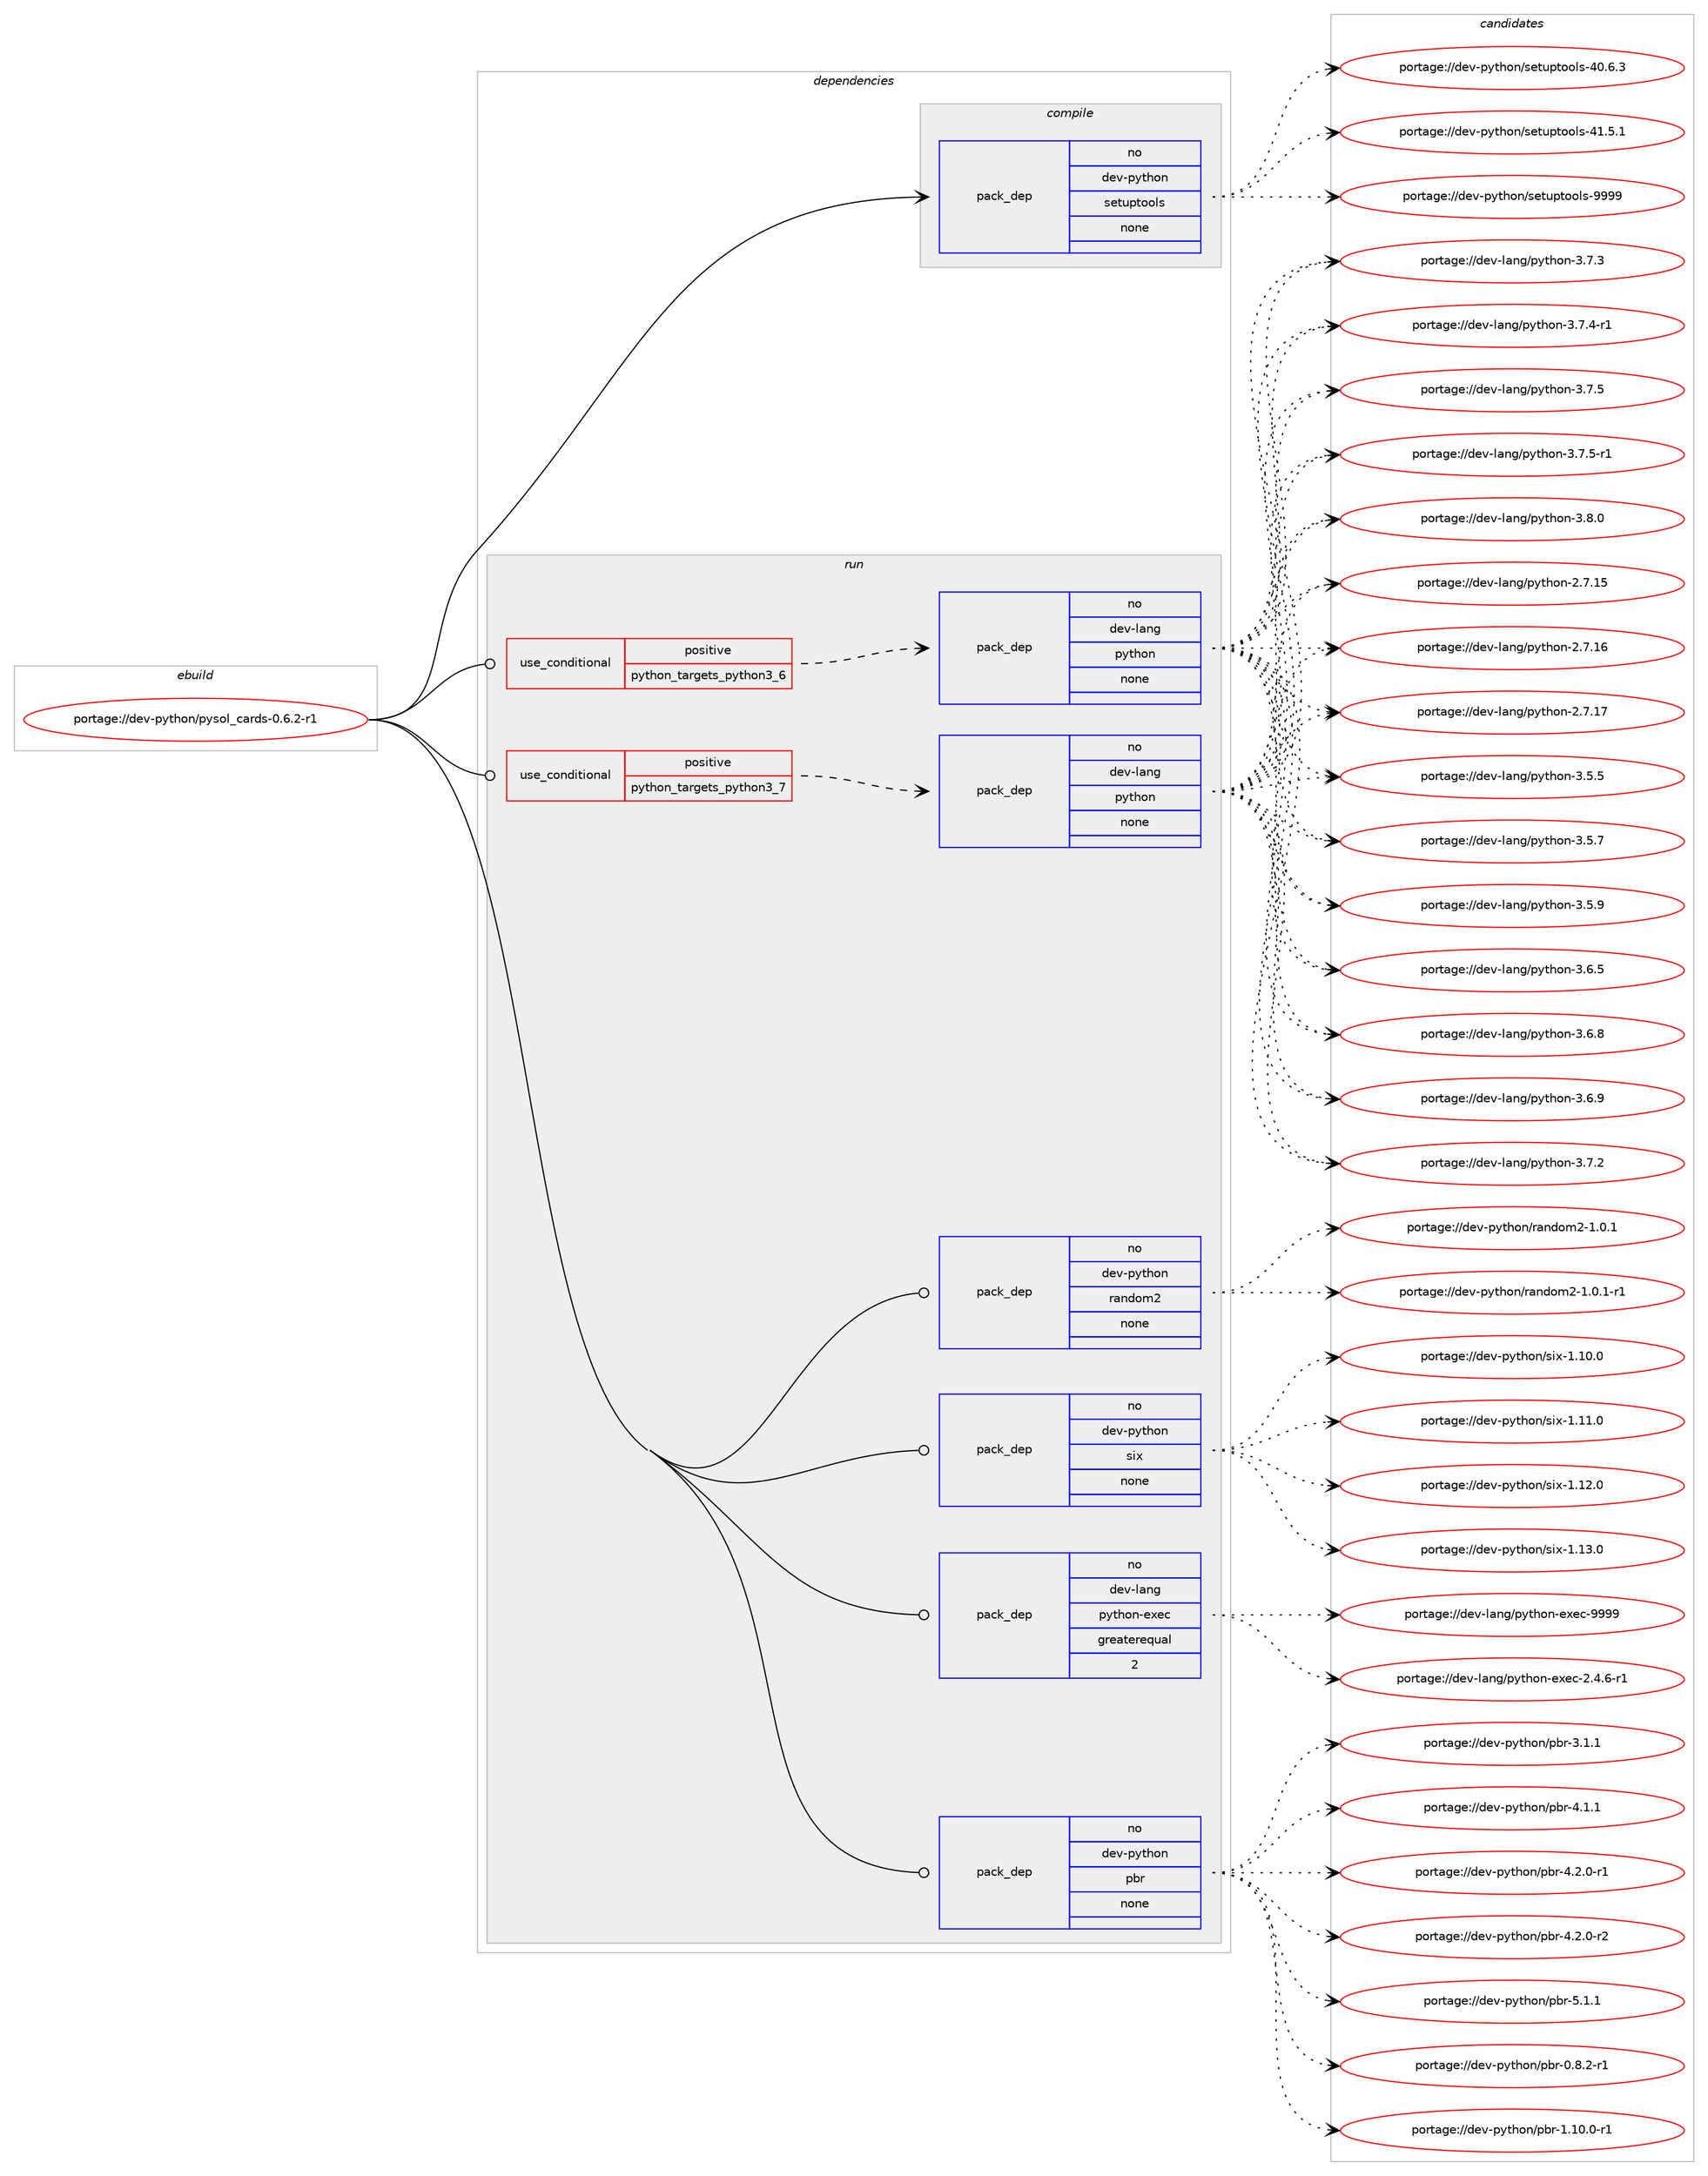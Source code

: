 digraph prolog {

# *************
# Graph options
# *************

newrank=true;
concentrate=true;
compound=true;
graph [rankdir=LR,fontname=Helvetica,fontsize=10,ranksep=1.5];#, ranksep=2.5, nodesep=0.2];
edge  [arrowhead=vee];
node  [fontname=Helvetica,fontsize=10];

# **********
# The ebuild
# **********

subgraph cluster_leftcol {
color=gray;
rank=same;
label=<<i>ebuild</i>>;
id [label="portage://dev-python/pysol_cards-0.6.2-r1", color=red, width=4, href="../dev-python/pysol_cards-0.6.2-r1.svg"];
}

# ****************
# The dependencies
# ****************

subgraph cluster_midcol {
color=gray;
label=<<i>dependencies</i>>;
subgraph cluster_compile {
fillcolor="#eeeeee";
style=filled;
label=<<i>compile</i>>;
subgraph pack124290 {
dependency163811 [label=<<TABLE BORDER="0" CELLBORDER="1" CELLSPACING="0" CELLPADDING="4" WIDTH="220"><TR><TD ROWSPAN="6" CELLPADDING="30">pack_dep</TD></TR><TR><TD WIDTH="110">no</TD></TR><TR><TD>dev-python</TD></TR><TR><TD>setuptools</TD></TR><TR><TD>none</TD></TR><TR><TD></TD></TR></TABLE>>, shape=none, color=blue];
}
id:e -> dependency163811:w [weight=20,style="solid",arrowhead="vee"];
}
subgraph cluster_compileandrun {
fillcolor="#eeeeee";
style=filled;
label=<<i>compile and run</i>>;
}
subgraph cluster_run {
fillcolor="#eeeeee";
style=filled;
label=<<i>run</i>>;
subgraph cond36135 {
dependency163812 [label=<<TABLE BORDER="0" CELLBORDER="1" CELLSPACING="0" CELLPADDING="4"><TR><TD ROWSPAN="3" CELLPADDING="10">use_conditional</TD></TR><TR><TD>positive</TD></TR><TR><TD>python_targets_python3_6</TD></TR></TABLE>>, shape=none, color=red];
subgraph pack124291 {
dependency163813 [label=<<TABLE BORDER="0" CELLBORDER="1" CELLSPACING="0" CELLPADDING="4" WIDTH="220"><TR><TD ROWSPAN="6" CELLPADDING="30">pack_dep</TD></TR><TR><TD WIDTH="110">no</TD></TR><TR><TD>dev-lang</TD></TR><TR><TD>python</TD></TR><TR><TD>none</TD></TR><TR><TD></TD></TR></TABLE>>, shape=none, color=blue];
}
dependency163812:e -> dependency163813:w [weight=20,style="dashed",arrowhead="vee"];
}
id:e -> dependency163812:w [weight=20,style="solid",arrowhead="odot"];
subgraph cond36136 {
dependency163814 [label=<<TABLE BORDER="0" CELLBORDER="1" CELLSPACING="0" CELLPADDING="4"><TR><TD ROWSPAN="3" CELLPADDING="10">use_conditional</TD></TR><TR><TD>positive</TD></TR><TR><TD>python_targets_python3_7</TD></TR></TABLE>>, shape=none, color=red];
subgraph pack124292 {
dependency163815 [label=<<TABLE BORDER="0" CELLBORDER="1" CELLSPACING="0" CELLPADDING="4" WIDTH="220"><TR><TD ROWSPAN="6" CELLPADDING="30">pack_dep</TD></TR><TR><TD WIDTH="110">no</TD></TR><TR><TD>dev-lang</TD></TR><TR><TD>python</TD></TR><TR><TD>none</TD></TR><TR><TD></TD></TR></TABLE>>, shape=none, color=blue];
}
dependency163814:e -> dependency163815:w [weight=20,style="dashed",arrowhead="vee"];
}
id:e -> dependency163814:w [weight=20,style="solid",arrowhead="odot"];
subgraph pack124293 {
dependency163816 [label=<<TABLE BORDER="0" CELLBORDER="1" CELLSPACING="0" CELLPADDING="4" WIDTH="220"><TR><TD ROWSPAN="6" CELLPADDING="30">pack_dep</TD></TR><TR><TD WIDTH="110">no</TD></TR><TR><TD>dev-lang</TD></TR><TR><TD>python-exec</TD></TR><TR><TD>greaterequal</TD></TR><TR><TD>2</TD></TR></TABLE>>, shape=none, color=blue];
}
id:e -> dependency163816:w [weight=20,style="solid",arrowhead="odot"];
subgraph pack124294 {
dependency163817 [label=<<TABLE BORDER="0" CELLBORDER="1" CELLSPACING="0" CELLPADDING="4" WIDTH="220"><TR><TD ROWSPAN="6" CELLPADDING="30">pack_dep</TD></TR><TR><TD WIDTH="110">no</TD></TR><TR><TD>dev-python</TD></TR><TR><TD>pbr</TD></TR><TR><TD>none</TD></TR><TR><TD></TD></TR></TABLE>>, shape=none, color=blue];
}
id:e -> dependency163817:w [weight=20,style="solid",arrowhead="odot"];
subgraph pack124295 {
dependency163818 [label=<<TABLE BORDER="0" CELLBORDER="1" CELLSPACING="0" CELLPADDING="4" WIDTH="220"><TR><TD ROWSPAN="6" CELLPADDING="30">pack_dep</TD></TR><TR><TD WIDTH="110">no</TD></TR><TR><TD>dev-python</TD></TR><TR><TD>random2</TD></TR><TR><TD>none</TD></TR><TR><TD></TD></TR></TABLE>>, shape=none, color=blue];
}
id:e -> dependency163818:w [weight=20,style="solid",arrowhead="odot"];
subgraph pack124296 {
dependency163819 [label=<<TABLE BORDER="0" CELLBORDER="1" CELLSPACING="0" CELLPADDING="4" WIDTH="220"><TR><TD ROWSPAN="6" CELLPADDING="30">pack_dep</TD></TR><TR><TD WIDTH="110">no</TD></TR><TR><TD>dev-python</TD></TR><TR><TD>six</TD></TR><TR><TD>none</TD></TR><TR><TD></TD></TR></TABLE>>, shape=none, color=blue];
}
id:e -> dependency163819:w [weight=20,style="solid",arrowhead="odot"];
}
}

# **************
# The candidates
# **************

subgraph cluster_choices {
rank=same;
color=gray;
label=<<i>candidates</i>>;

subgraph choice124290 {
color=black;
nodesep=1;
choiceportage100101118451121211161041111104711510111611711211611111110811545524846544651 [label="portage://dev-python/setuptools-40.6.3", color=red, width=4,href="../dev-python/setuptools-40.6.3.svg"];
choiceportage100101118451121211161041111104711510111611711211611111110811545524946534649 [label="portage://dev-python/setuptools-41.5.1", color=red, width=4,href="../dev-python/setuptools-41.5.1.svg"];
choiceportage10010111845112121116104111110471151011161171121161111111081154557575757 [label="portage://dev-python/setuptools-9999", color=red, width=4,href="../dev-python/setuptools-9999.svg"];
dependency163811:e -> choiceportage100101118451121211161041111104711510111611711211611111110811545524846544651:w [style=dotted,weight="100"];
dependency163811:e -> choiceportage100101118451121211161041111104711510111611711211611111110811545524946534649:w [style=dotted,weight="100"];
dependency163811:e -> choiceportage10010111845112121116104111110471151011161171121161111111081154557575757:w [style=dotted,weight="100"];
}
subgraph choice124291 {
color=black;
nodesep=1;
choiceportage10010111845108971101034711212111610411111045504655464953 [label="portage://dev-lang/python-2.7.15", color=red, width=4,href="../dev-lang/python-2.7.15.svg"];
choiceportage10010111845108971101034711212111610411111045504655464954 [label="portage://dev-lang/python-2.7.16", color=red, width=4,href="../dev-lang/python-2.7.16.svg"];
choiceportage10010111845108971101034711212111610411111045504655464955 [label="portage://dev-lang/python-2.7.17", color=red, width=4,href="../dev-lang/python-2.7.17.svg"];
choiceportage100101118451089711010347112121116104111110455146534653 [label="portage://dev-lang/python-3.5.5", color=red, width=4,href="../dev-lang/python-3.5.5.svg"];
choiceportage100101118451089711010347112121116104111110455146534655 [label="portage://dev-lang/python-3.5.7", color=red, width=4,href="../dev-lang/python-3.5.7.svg"];
choiceportage100101118451089711010347112121116104111110455146534657 [label="portage://dev-lang/python-3.5.9", color=red, width=4,href="../dev-lang/python-3.5.9.svg"];
choiceportage100101118451089711010347112121116104111110455146544653 [label="portage://dev-lang/python-3.6.5", color=red, width=4,href="../dev-lang/python-3.6.5.svg"];
choiceportage100101118451089711010347112121116104111110455146544656 [label="portage://dev-lang/python-3.6.8", color=red, width=4,href="../dev-lang/python-3.6.8.svg"];
choiceportage100101118451089711010347112121116104111110455146544657 [label="portage://dev-lang/python-3.6.9", color=red, width=4,href="../dev-lang/python-3.6.9.svg"];
choiceportage100101118451089711010347112121116104111110455146554650 [label="portage://dev-lang/python-3.7.2", color=red, width=4,href="../dev-lang/python-3.7.2.svg"];
choiceportage100101118451089711010347112121116104111110455146554651 [label="portage://dev-lang/python-3.7.3", color=red, width=4,href="../dev-lang/python-3.7.3.svg"];
choiceportage1001011184510897110103471121211161041111104551465546524511449 [label="portage://dev-lang/python-3.7.4-r1", color=red, width=4,href="../dev-lang/python-3.7.4-r1.svg"];
choiceportage100101118451089711010347112121116104111110455146554653 [label="portage://dev-lang/python-3.7.5", color=red, width=4,href="../dev-lang/python-3.7.5.svg"];
choiceportage1001011184510897110103471121211161041111104551465546534511449 [label="portage://dev-lang/python-3.7.5-r1", color=red, width=4,href="../dev-lang/python-3.7.5-r1.svg"];
choiceportage100101118451089711010347112121116104111110455146564648 [label="portage://dev-lang/python-3.8.0", color=red, width=4,href="../dev-lang/python-3.8.0.svg"];
dependency163813:e -> choiceportage10010111845108971101034711212111610411111045504655464953:w [style=dotted,weight="100"];
dependency163813:e -> choiceportage10010111845108971101034711212111610411111045504655464954:w [style=dotted,weight="100"];
dependency163813:e -> choiceportage10010111845108971101034711212111610411111045504655464955:w [style=dotted,weight="100"];
dependency163813:e -> choiceportage100101118451089711010347112121116104111110455146534653:w [style=dotted,weight="100"];
dependency163813:e -> choiceportage100101118451089711010347112121116104111110455146534655:w [style=dotted,weight="100"];
dependency163813:e -> choiceportage100101118451089711010347112121116104111110455146534657:w [style=dotted,weight="100"];
dependency163813:e -> choiceportage100101118451089711010347112121116104111110455146544653:w [style=dotted,weight="100"];
dependency163813:e -> choiceportage100101118451089711010347112121116104111110455146544656:w [style=dotted,weight="100"];
dependency163813:e -> choiceportage100101118451089711010347112121116104111110455146544657:w [style=dotted,weight="100"];
dependency163813:e -> choiceportage100101118451089711010347112121116104111110455146554650:w [style=dotted,weight="100"];
dependency163813:e -> choiceportage100101118451089711010347112121116104111110455146554651:w [style=dotted,weight="100"];
dependency163813:e -> choiceportage1001011184510897110103471121211161041111104551465546524511449:w [style=dotted,weight="100"];
dependency163813:e -> choiceportage100101118451089711010347112121116104111110455146554653:w [style=dotted,weight="100"];
dependency163813:e -> choiceportage1001011184510897110103471121211161041111104551465546534511449:w [style=dotted,weight="100"];
dependency163813:e -> choiceportage100101118451089711010347112121116104111110455146564648:w [style=dotted,weight="100"];
}
subgraph choice124292 {
color=black;
nodesep=1;
choiceportage10010111845108971101034711212111610411111045504655464953 [label="portage://dev-lang/python-2.7.15", color=red, width=4,href="../dev-lang/python-2.7.15.svg"];
choiceportage10010111845108971101034711212111610411111045504655464954 [label="portage://dev-lang/python-2.7.16", color=red, width=4,href="../dev-lang/python-2.7.16.svg"];
choiceportage10010111845108971101034711212111610411111045504655464955 [label="portage://dev-lang/python-2.7.17", color=red, width=4,href="../dev-lang/python-2.7.17.svg"];
choiceportage100101118451089711010347112121116104111110455146534653 [label="portage://dev-lang/python-3.5.5", color=red, width=4,href="../dev-lang/python-3.5.5.svg"];
choiceportage100101118451089711010347112121116104111110455146534655 [label="portage://dev-lang/python-3.5.7", color=red, width=4,href="../dev-lang/python-3.5.7.svg"];
choiceportage100101118451089711010347112121116104111110455146534657 [label="portage://dev-lang/python-3.5.9", color=red, width=4,href="../dev-lang/python-3.5.9.svg"];
choiceportage100101118451089711010347112121116104111110455146544653 [label="portage://dev-lang/python-3.6.5", color=red, width=4,href="../dev-lang/python-3.6.5.svg"];
choiceportage100101118451089711010347112121116104111110455146544656 [label="portage://dev-lang/python-3.6.8", color=red, width=4,href="../dev-lang/python-3.6.8.svg"];
choiceportage100101118451089711010347112121116104111110455146544657 [label="portage://dev-lang/python-3.6.9", color=red, width=4,href="../dev-lang/python-3.6.9.svg"];
choiceportage100101118451089711010347112121116104111110455146554650 [label="portage://dev-lang/python-3.7.2", color=red, width=4,href="../dev-lang/python-3.7.2.svg"];
choiceportage100101118451089711010347112121116104111110455146554651 [label="portage://dev-lang/python-3.7.3", color=red, width=4,href="../dev-lang/python-3.7.3.svg"];
choiceportage1001011184510897110103471121211161041111104551465546524511449 [label="portage://dev-lang/python-3.7.4-r1", color=red, width=4,href="../dev-lang/python-3.7.4-r1.svg"];
choiceportage100101118451089711010347112121116104111110455146554653 [label="portage://dev-lang/python-3.7.5", color=red, width=4,href="../dev-lang/python-3.7.5.svg"];
choiceportage1001011184510897110103471121211161041111104551465546534511449 [label="portage://dev-lang/python-3.7.5-r1", color=red, width=4,href="../dev-lang/python-3.7.5-r1.svg"];
choiceportage100101118451089711010347112121116104111110455146564648 [label="portage://dev-lang/python-3.8.0", color=red, width=4,href="../dev-lang/python-3.8.0.svg"];
dependency163815:e -> choiceportage10010111845108971101034711212111610411111045504655464953:w [style=dotted,weight="100"];
dependency163815:e -> choiceportage10010111845108971101034711212111610411111045504655464954:w [style=dotted,weight="100"];
dependency163815:e -> choiceportage10010111845108971101034711212111610411111045504655464955:w [style=dotted,weight="100"];
dependency163815:e -> choiceportage100101118451089711010347112121116104111110455146534653:w [style=dotted,weight="100"];
dependency163815:e -> choiceportage100101118451089711010347112121116104111110455146534655:w [style=dotted,weight="100"];
dependency163815:e -> choiceportage100101118451089711010347112121116104111110455146534657:w [style=dotted,weight="100"];
dependency163815:e -> choiceportage100101118451089711010347112121116104111110455146544653:w [style=dotted,weight="100"];
dependency163815:e -> choiceportage100101118451089711010347112121116104111110455146544656:w [style=dotted,weight="100"];
dependency163815:e -> choiceportage100101118451089711010347112121116104111110455146544657:w [style=dotted,weight="100"];
dependency163815:e -> choiceportage100101118451089711010347112121116104111110455146554650:w [style=dotted,weight="100"];
dependency163815:e -> choiceportage100101118451089711010347112121116104111110455146554651:w [style=dotted,weight="100"];
dependency163815:e -> choiceportage1001011184510897110103471121211161041111104551465546524511449:w [style=dotted,weight="100"];
dependency163815:e -> choiceportage100101118451089711010347112121116104111110455146554653:w [style=dotted,weight="100"];
dependency163815:e -> choiceportage1001011184510897110103471121211161041111104551465546534511449:w [style=dotted,weight="100"];
dependency163815:e -> choiceportage100101118451089711010347112121116104111110455146564648:w [style=dotted,weight="100"];
}
subgraph choice124293 {
color=black;
nodesep=1;
choiceportage10010111845108971101034711212111610411111045101120101994550465246544511449 [label="portage://dev-lang/python-exec-2.4.6-r1", color=red, width=4,href="../dev-lang/python-exec-2.4.6-r1.svg"];
choiceportage10010111845108971101034711212111610411111045101120101994557575757 [label="portage://dev-lang/python-exec-9999", color=red, width=4,href="../dev-lang/python-exec-9999.svg"];
dependency163816:e -> choiceportage10010111845108971101034711212111610411111045101120101994550465246544511449:w [style=dotted,weight="100"];
dependency163816:e -> choiceportage10010111845108971101034711212111610411111045101120101994557575757:w [style=dotted,weight="100"];
}
subgraph choice124294 {
color=black;
nodesep=1;
choiceportage1001011184511212111610411111047112981144548465646504511449 [label="portage://dev-python/pbr-0.8.2-r1", color=red, width=4,href="../dev-python/pbr-0.8.2-r1.svg"];
choiceportage100101118451121211161041111104711298114454946494846484511449 [label="portage://dev-python/pbr-1.10.0-r1", color=red, width=4,href="../dev-python/pbr-1.10.0-r1.svg"];
choiceportage100101118451121211161041111104711298114455146494649 [label="portage://dev-python/pbr-3.1.1", color=red, width=4,href="../dev-python/pbr-3.1.1.svg"];
choiceportage100101118451121211161041111104711298114455246494649 [label="portage://dev-python/pbr-4.1.1", color=red, width=4,href="../dev-python/pbr-4.1.1.svg"];
choiceportage1001011184511212111610411111047112981144552465046484511449 [label="portage://dev-python/pbr-4.2.0-r1", color=red, width=4,href="../dev-python/pbr-4.2.0-r1.svg"];
choiceportage1001011184511212111610411111047112981144552465046484511450 [label="portage://dev-python/pbr-4.2.0-r2", color=red, width=4,href="../dev-python/pbr-4.2.0-r2.svg"];
choiceportage100101118451121211161041111104711298114455346494649 [label="portage://dev-python/pbr-5.1.1", color=red, width=4,href="../dev-python/pbr-5.1.1.svg"];
dependency163817:e -> choiceportage1001011184511212111610411111047112981144548465646504511449:w [style=dotted,weight="100"];
dependency163817:e -> choiceportage100101118451121211161041111104711298114454946494846484511449:w [style=dotted,weight="100"];
dependency163817:e -> choiceportage100101118451121211161041111104711298114455146494649:w [style=dotted,weight="100"];
dependency163817:e -> choiceportage100101118451121211161041111104711298114455246494649:w [style=dotted,weight="100"];
dependency163817:e -> choiceportage1001011184511212111610411111047112981144552465046484511449:w [style=dotted,weight="100"];
dependency163817:e -> choiceportage1001011184511212111610411111047112981144552465046484511450:w [style=dotted,weight="100"];
dependency163817:e -> choiceportage100101118451121211161041111104711298114455346494649:w [style=dotted,weight="100"];
}
subgraph choice124295 {
color=black;
nodesep=1;
choiceportage10010111845112121116104111110471149711010011110950454946484649 [label="portage://dev-python/random2-1.0.1", color=red, width=4,href="../dev-python/random2-1.0.1.svg"];
choiceportage100101118451121211161041111104711497110100111109504549464846494511449 [label="portage://dev-python/random2-1.0.1-r1", color=red, width=4,href="../dev-python/random2-1.0.1-r1.svg"];
dependency163818:e -> choiceportage10010111845112121116104111110471149711010011110950454946484649:w [style=dotted,weight="100"];
dependency163818:e -> choiceportage100101118451121211161041111104711497110100111109504549464846494511449:w [style=dotted,weight="100"];
}
subgraph choice124296 {
color=black;
nodesep=1;
choiceportage100101118451121211161041111104711510512045494649484648 [label="portage://dev-python/six-1.10.0", color=red, width=4,href="../dev-python/six-1.10.0.svg"];
choiceportage100101118451121211161041111104711510512045494649494648 [label="portage://dev-python/six-1.11.0", color=red, width=4,href="../dev-python/six-1.11.0.svg"];
choiceportage100101118451121211161041111104711510512045494649504648 [label="portage://dev-python/six-1.12.0", color=red, width=4,href="../dev-python/six-1.12.0.svg"];
choiceportage100101118451121211161041111104711510512045494649514648 [label="portage://dev-python/six-1.13.0", color=red, width=4,href="../dev-python/six-1.13.0.svg"];
dependency163819:e -> choiceportage100101118451121211161041111104711510512045494649484648:w [style=dotted,weight="100"];
dependency163819:e -> choiceportage100101118451121211161041111104711510512045494649494648:w [style=dotted,weight="100"];
dependency163819:e -> choiceportage100101118451121211161041111104711510512045494649504648:w [style=dotted,weight="100"];
dependency163819:e -> choiceportage100101118451121211161041111104711510512045494649514648:w [style=dotted,weight="100"];
}
}

}
